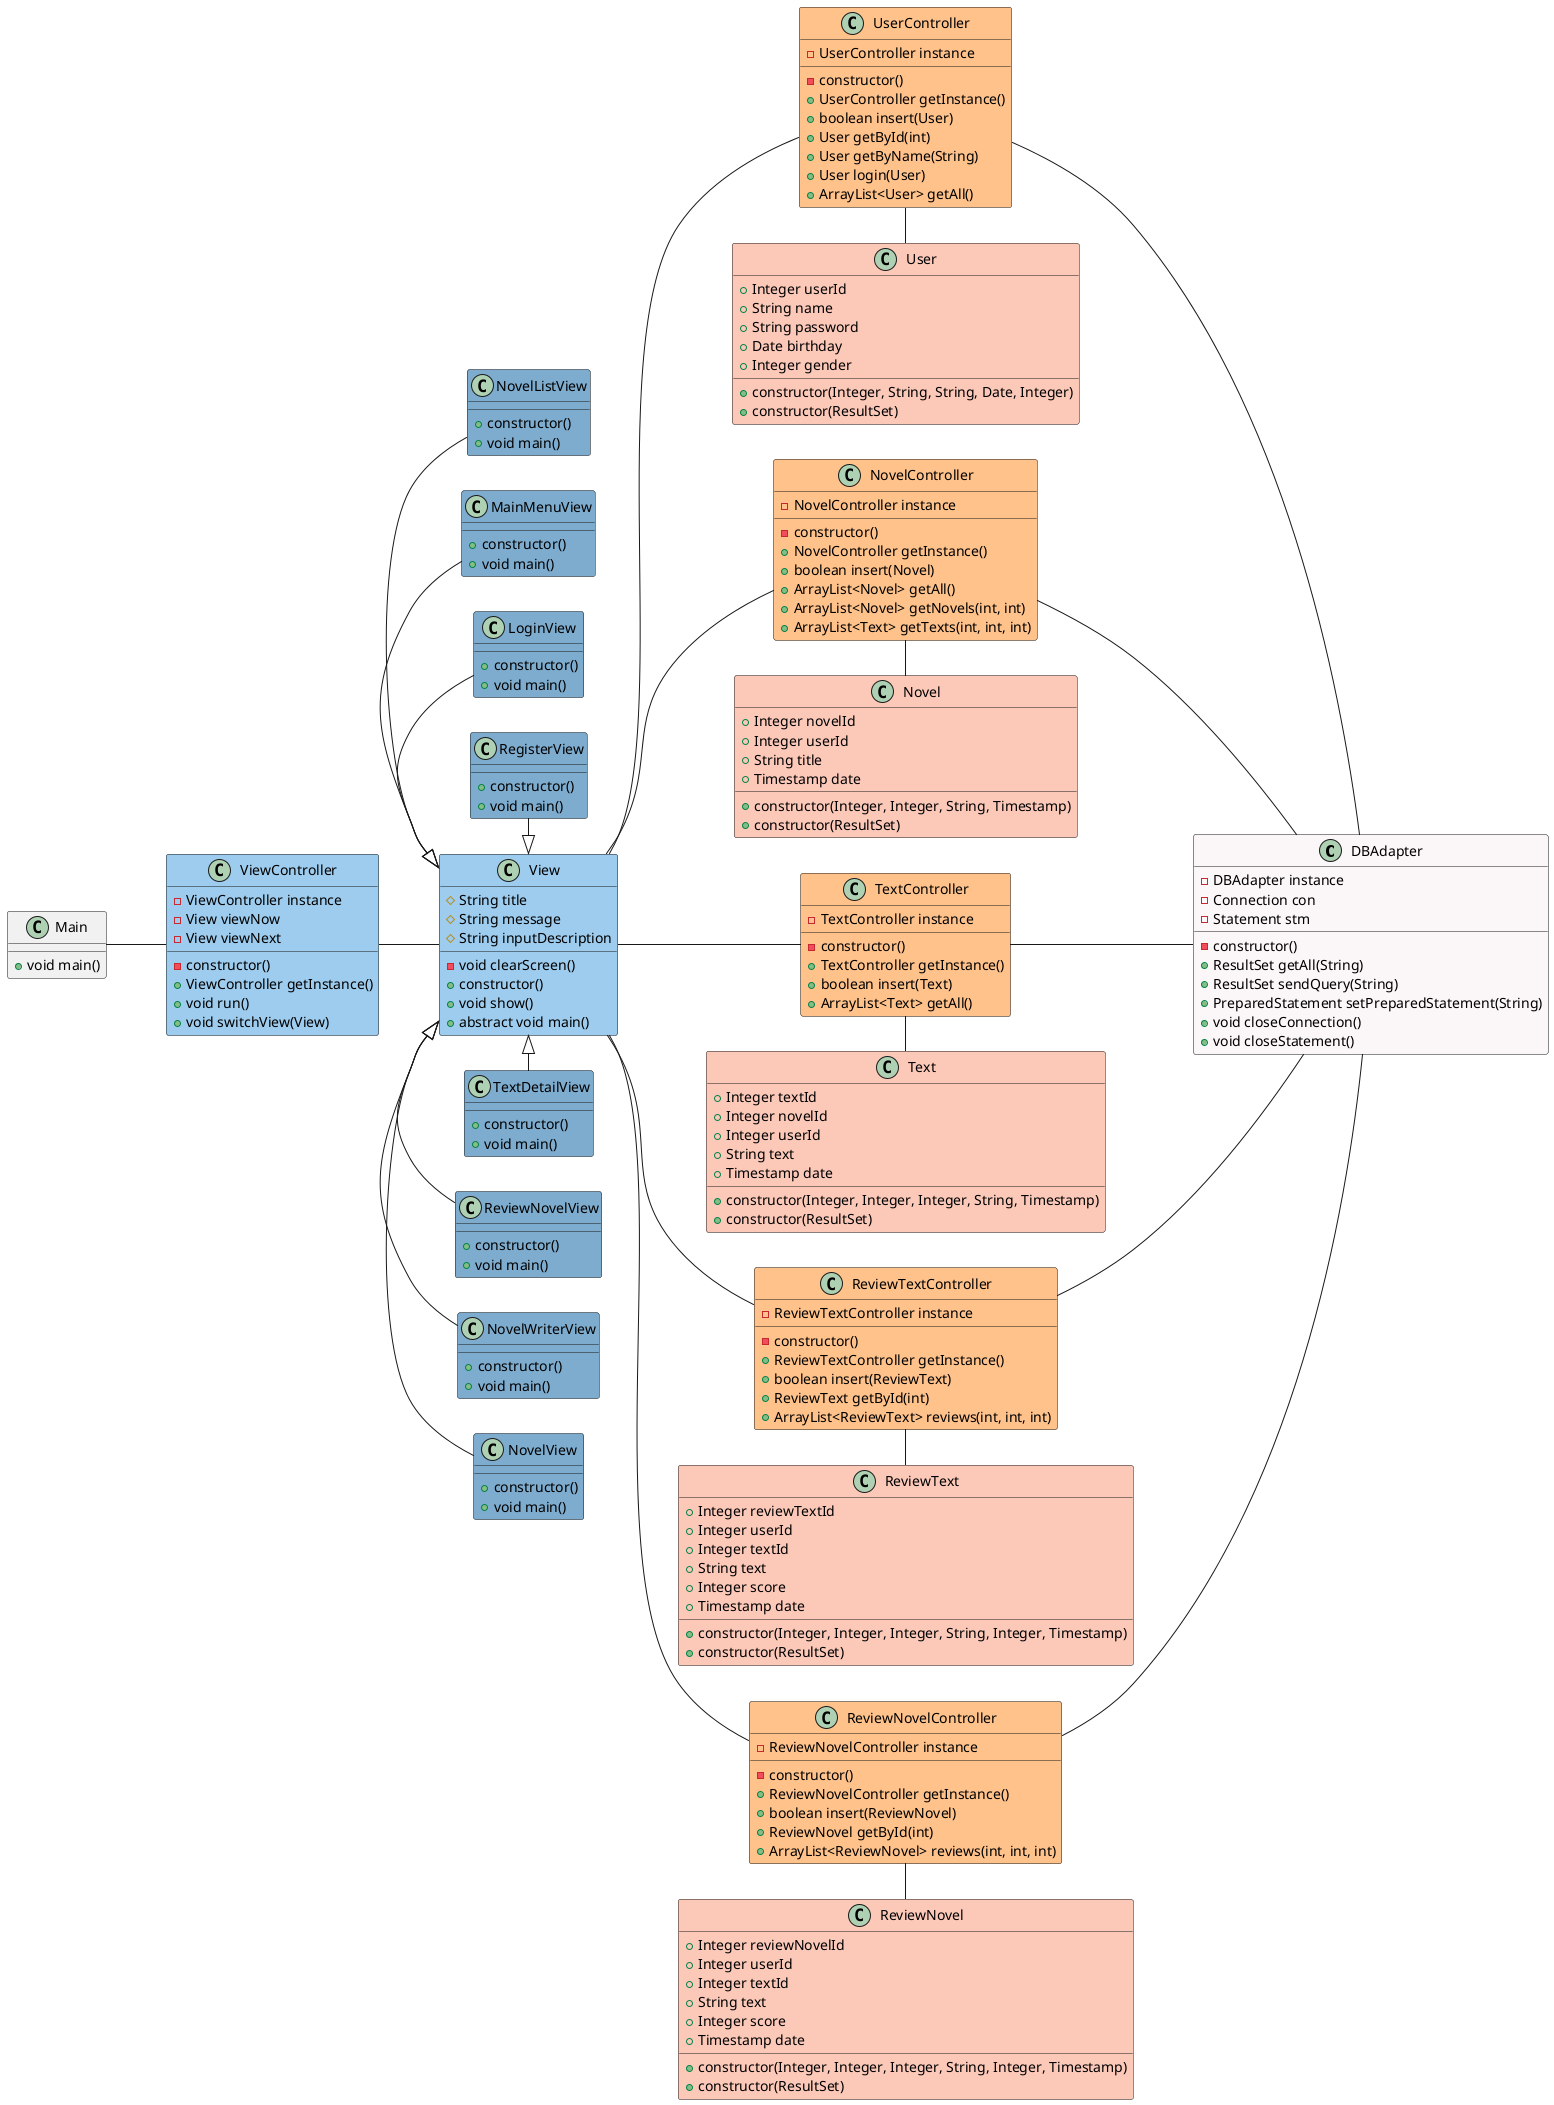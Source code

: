 @startuml

left to right direction

!define model #FCC9B9
!define controller #FFC28B
!define view #7DACCE
!define viewCenter #9DCCEE

class DBAdapter #FBF6F7 {
  - constructor()
  - DBAdapter instance
  - Connection con
  - Statement stm
  + ResultSet getAll(String)
  + ResultSet sendQuery(String)
  + PreparedStatement setPreparedStatement(String)
  + void closeConnection()
  + void closeStatement()
}

class Main {
  + void main()
}

class User model {
  + Integer userId
  + String name
  + String password
  + Date birthday
  + Integer gender
  + constructor(Integer, String, String, Date, Integer)
  + constructor(ResultSet)
}

class Novel model {
  + Integer novelId
  + Integer userId   
  + String title
  + Timestamp date
  + constructor(Integer, Integer, String, Timestamp)
  + constructor(ResultSet)
}

class Text model {
  + Integer textId
  + Integer novelId
  + Integer userId
  + String text
  + Timestamp date
  + constructor(Integer, Integer, Integer, String, Timestamp)
  + constructor(ResultSet)
}

class ReviewText model {
  + Integer reviewTextId
  + Integer userId
  + Integer textId
  + String text
  + Integer score
  + Timestamp date
  + constructor(Integer, Integer, Integer, String, Integer, Timestamp)
  + constructor(ResultSet)
}

class ReviewNovel model {
  + Integer reviewNovelId
  + Integer userId
  + Integer textId
  + String text
  + Integer score
  + Timestamp date
  + constructor(Integer, Integer, Integer, String, Integer, Timestamp)
  + constructor(ResultSet)
}

class View viewCenter {
  # String title
  # String message
  # String inputDescription
  - void clearScreen()
  + constructor()
  + void show()
  + abstract void main()
}

class RegisterView view {
  + constructor()
  + void main()
}

class MainMenuView view {
  + constructor()
  + void main()
}

class NovelListView view {
  + constructor()
  + void main()
}

class NovelView view {
  + constructor()
  + void main()
}

class ReviewNovelView view {
  + constructor()
  + void main()
}

class TextDetailView view {
  + constructor()
  + void main()
}

class NovelWriterView view {
  + constructor()
  + void main()
}

class LoginView view {
  + constructor()
  + void main()
}

class ViewController viewCenter {
  - ViewController instance
  - View viewNow
  - View viewNext
  - constructor()
  + ViewController getInstance()
  + void run()
  + void switchView(View)
}

class UserController controller {
  - constructor()
  - UserController instance
  + UserController getInstance()
  + boolean insert(User)
  + User getById(int)
  + User getByName(String)
  + User login(User)
  + ArrayList<User> getAll()
}

class NovelController controller {
  - constructor()
  - NovelController instance
  + NovelController getInstance()
  + boolean insert(Novel)
  + ArrayList<Novel> getAll()
  + ArrayList<Novel> getNovels(int, int)
  + ArrayList<Text> getTexts(int, int, int)
}

class TextController controller {
  - constructor()
  - TextController instance
  + TextController getInstance()
  + boolean insert(Text)
  + ArrayList<Text> getAll()
}

class ReviewNovelController controller {
  - constructor()
  - ReviewNovelController instance
  + ReviewNovelController getInstance()
  + boolean insert(ReviewNovel)
  + ReviewNovel getById(int)
  + ArrayList<ReviewNovel> reviews(int, int, int)
}

class ReviewTextController controller {
  - constructor()
  - ReviewTextController instance
  + ReviewTextController getInstance()
  + boolean insert(ReviewText)
  + ReviewText getById(int)
  + ArrayList<ReviewText> reviews(int, int, int)
}

' Text -- View
' User -- View
' Novel -- View
' ReviewText -- View
' ReviewNovel -- View
Main -- ViewController
ViewController -- View

UserController -up- View
UserController - User
UserController -down- DBAdapter

NovelController -up- View
NovelController - Novel
NovelController -down- DBAdapter

TextController -up- View
TextController - Text
TextController -down- DBAdapter

ReviewTextController -up- View
ReviewTextController - ReviewText
ReviewTextController -down- DBAdapter

ReviewNovelController -up- View
ReviewNovelController - ReviewNovel
ReviewNovelController -down- DBAdapter


View <|-left- RegisterView
View <|-left- LoginView
View <|-left- MainMenuView
View <|-left- NovelListView
View <|-right- NovelView
View <|-right- NovelWriterView
View <|-right- ReviewNovelView
View <|-right- TextDetailView

@enduml
